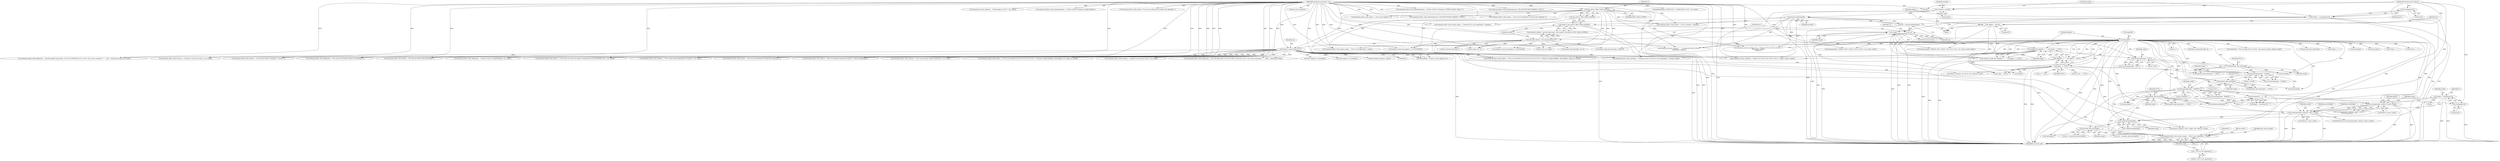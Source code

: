 digraph "0_atheme_c597156adc60a45b5f827793cd420945f47bc03b_1@pointer" {
"1000651" [label="(Call,command_fail(si, fault_nosuch_target, _(\"\2%s\2 is not registered.\"), target))"];
"1000462" [label="(Call,chanacs_source_flags(mc, si))"];
"1000171" [label="(Call,metadata_find(mc, \"private:close:closer\"))"];
"1000159" [label="(Call,!mc)"];
"1000154" [label="(Call,mc = mychan_find(channel))"];
"1000156" [label="(Call,mychan_find(channel))"];
"1000114" [label="(Call,*channel = parv[0])"];
"1000109" [label="(MethodParameterIn,char *parv[])"];
"1000177" [label="(Call,has_priv(si, PRIV_CHAN_AUSPEX))"];
"1000107" [label="(MethodParameterIn,sourceinfo_t *si)"];
"1000654" [label="(Call,_(\"\2%s\2 is not registered.\"))"];
"1000648" [label="(Call,myentity_find_ext(target))"];
"1000195" [label="(Call,target[0] == '+')"];
"1000190" [label="(Call,!target)"];
"1000120" [label="(Call,*target = sstrdup(parv[1]))"];
"1000122" [label="(Call,sstrdup(parv[1]))"];
"1000174" [label="(Call,target || !has_priv(si, PRIV_CHAN_AUSPEX))"];
"1000176" [label="(Call,!has_priv(si, PRIV_CHAN_AUSPEX))"];
"1000641" [label="(Call,validhostmask(target))"];
"1000304" [label="(Call,myentity_find_ext(target))"];
"1000300" [label="(Call,strcasecmp(target, \"MODIFY\"))"];
"1000247" [label="(Call,myentity_find_ext(target))"];
"1000243" [label="(Call,strcasecmp(target, \"CLEAR\"))"];
"1000224" [label="(Call,strcasecmp(target, \"LIST\"))"];
"1000192" [label="(Call,target && target[0] == '+' && flagstr == NULL)"];
"1000194" [label="(Call,target[0] == '+' && flagstr == NULL)"];
"1000200" [label="(Call,flagstr == NULL)"];
"1000127" [label="(Call,*flagstr = parv[2])"];
"1000228" [label="(Call,myentity_find_ext(target))"];
"1000511" [label="(Call,irccasecmp(target, entity(si->smu)->name))"];
"1000492" [label="(Call,irccasecmp(target, entity(si->smu)->name))"];
"1000340" [label="(Call,target = strdup(parv[2]))"];
"1000342" [label="(Call,strdup(parv[2]))"];
"1000328" [label="(Call,strchr(parv[2], ' '))"];
"1000501" [label="(Identifier,flagstr)"];
"1000249" [label="(Identifier,NULL)"];
"1000163" [label="(Identifier,si)"];
"1000156" [label="(Call,mychan_find(channel))"];
"1000116" [label="(Call,parv[0])"];
"1000191" [label="(Identifier,target)"];
"1000245" [label="(Literal,\"CLEAR\")"];
"1000645" [label="(Call,!(mt = myentity_find_ext(target)))"];
"1000655" [label="(Literal,\"\2%s\2 is not registered.\")"];
"1000378" [label="(Call,command_fail(si, fault_noprivs, _(\"You are not authorized to execute this command.\")))"];
"1000320" [label="(Call,command_fail(si, fault_needmoreparams, _(\"Syntax: FLAGS <#channel> MODIFY [target] <flags>\")))"];
"1000303" [label="(Call,myentity_find_ext(target) == NULL)"];
"1000176" [label="(Call,!has_priv(si, PRIV_CHAN_AUSPEX))"];
"1000199" [label="(Literal,'+')"];
"1000232" [label="(Call,do_list(si, mc, 0))"];
"1000179" [label="(Identifier,PRIV_CHAN_AUSPEX)"];
"1000435" [label="(Call,command_success_string(si, str1, _(\"Flags for \2%s\2 in \2%s\2 are \2%s\2.\"),\n\t\t\t\t\t\ttarget, channel,\n\t\t\t\t\t\tstr1))"];
"1000654" [label="(Call,_(\"\2%s\2 is not registered.\"))"];
"1000107" [label="(MethodParameterIn,sourceinfo_t *si)"];
"1000192" [label="(Call,target && target[0] == '+' && flagstr == NULL)"];
"1000656" [label="(Identifier,target)"];
"1000229" [label="(Identifier,target)"];
"1000143" [label="(Call,command_fail(si, fault_needmoreparams, STR_INSUFFICIENT_PARAMS, \"FLAGS\"))"];
"1000605" [label="(Call,command_fail(si, fault_badparams, _(\"Usage: FLAGS %s [target] [flags]\"), mc->name))"];
"1000281" [label="(Call,logcommand(si, CMDLOG_DO, \"CLEAR:FLAGS: \2%s\2\", mc->name))"];
"1000154" [label="(Call,mc = mychan_find(channel))"];
"1000527" [label="(Call,allow_flags(mc, restrictflags))"];
"1000196" [label="(Call,target[0])"];
"1000304" [label="(Call,myentity_find_ext(target))"];
"1000504" [label="(Call,command_fail(si, fault_noprivs, _(\"You are not authorized to execute this command.\")))"];
"1000230" [label="(Identifier,NULL)"];
"1000419" [label="(Call,chanacs_find_literal(mc, mt, 0))"];
"1000614" [label="(Call,command_fail(si, fault_badparams, _(\"Invalid template name given, use /%s%s TEMPLATE %s for a list\"), ircd->uses_rcommand ? \"\" : \"msg \", chansvs.me->disp, mc->name))"];
"1000172" [label="(Identifier,mc)"];
"1000582" [label="(Call,get_template_flags(mc, flagstr))"];
"1000652" [label="(Identifier,si)"];
"1000463" [label="(Identifier,mc)"];
"1000512" [label="(Identifier,target)"];
"1000228" [label="(Call,myentity_find_ext(target))"];
"1000306" [label="(Identifier,NULL)"];
"1000361" [label="(Call,!flagstr)"];
"1000493" [label="(Identifier,target)"];
"1000657" [label="(Return,return;)"];
"1000123" [label="(Call,parv[1])"];
"1000847" [label="(Call,command_fail(si, fault_toomany, _(\"Channel %s access list is full.\"), mc->name))"];
"1000300" [label="(Call,strcasecmp(target, \"MODIFY\"))"];
"1000226" [label="(Literal,\"LIST\")"];
"1000340" [label="(Call,target = strdup(parv[2]))"];
"1001010" [label="(Call,command_fail(si, fault_nochange, _(\"Channel access to \2%s\2 for \2%s\2 unchanged.\"), channel, target))"];
"1000693" [label="(Call,command_fail(si, fault_noprivs, _(\"You may not remove a founder's +f access.\")))"];
"1000373" [label="(Call,chanacs_source_has_flag(mc, si, CA_ACLVIEW))"];
"1000288" [label="(Call,command_success_nodata(si, _(\"Cleared flags in \2%s\2.\"), mc->name))"];
"1000243" [label="(Call,strcasecmp(target, \"CLEAR\"))"];
"1000649" [label="(Identifier,target)"];
"1000127" [label="(Call,*flagstr = parv[2])"];
"1000177" [label="(Call,has_priv(si, PRIV_CHAN_AUSPEX))"];
"1000328" [label="(Call,strchr(parv[2], ' '))"];
"1000148" [label="(Call,command_fail(si, fault_needmoreparams, _(\"Syntax: FLAGS <channel> [target] [flags]\")))"];
"1000211" [label="(Call,flags_to_bitmask(target, 0))"];
"1000170" [label="(Call,metadata_find(mc, \"private:close:closer\") && (target || !has_priv(si, PRIV_CHAN_AUSPEX)))"];
"1000236" [label="(Call,free(target))"];
"1000140" [label="(Identifier,parc)"];
"1000299" [label="(Call,!strcasecmp(target, \"MODIFY\"))"];
"1000464" [label="(Identifier,si)"];
"1001039" [label="(Call,verbose(mc, \"\2%s\2 set flags \2%s\2 on \2%s\2\", get_source_name(si), flagstr, target))"];
"1000329" [label="(Call,parv[2])"];
"1000174" [label="(Call,target || !has_priv(si, PRIV_CHAN_AUSPEX))"];
"1000916" [label="(Call,command_fail(si, fault_badparams, _(\"You may not set founder status on a hostmask.\")))"];
"1000510" [label="(ControlStructure,if (irccasecmp(target, entity(si->smu)->name)))"];
"1000260" [label="(Call,command_fail(si, fault_noprivs, \"You are not authorized to perform this operation.\"))"];
"1000385" [label="(Call,validhostmask(target))"];
"1000190" [label="(Call,!target)"];
"1000307" [label="(Block,)"];
"1000715" [label="(Call,command_fail(si, fault_noprivs, _(\"You may not remove the last founder.\")))"];
"1000399" [label="(Call,myentity_find_ext(target))"];
"1000597" [label="(Call,*target == '-')"];
"1000343" [label="(Call,parv[2])"];
"1000826" [label="(Call,command_fail(si, fault_noprivs, _(\"\2%s\2 does not wish to be added to channel access lists (NEVEROP set).\"), mt->name))"];
"1000526" [label="(Identifier,restrictflags)"];
"1000244" [label="(Identifier,target)"];
"1000332" [label="(Literal,' ')"];
"1000342" [label="(Call,strdup(parv[2]))"];
"1000646" [label="(Call,mt = myentity_find_ext(target))"];
"1000451" [label="(Call,logcommand(si, CMDLOG_GET, \"FLAGS: \2%s\2 on \2%s\2\", mc->name, target))"];
"1000251" [label="(Call,free(target))"];
"1000160" [label="(Identifier,mc)"];
"1000354" [label="(Call,command_fail(si, fault_noprivs, _(\"You are not logged in.\")))"];
"1000157" [label="(Identifier,channel)"];
"1000224" [label="(Call,strcasecmp(target, \"LIST\"))"];
"1000520" [label="(Identifier,restrictflags)"];
"1000129" [label="(Call,parv[2])"];
"1000492" [label="(Call,irccasecmp(target, entity(si->smu)->name))"];
"1000128" [label="(Identifier,flagstr)"];
"1000494" [label="(Call,entity(si->smu)->name)"];
"1000158" [label="(ControlStructure,if (!mc))"];
"1000651" [label="(Call,command_fail(si, fault_nosuch_target, _(\"\2%s\2 is not registered.\"), target))"];
"1000302" [label="(Literal,\"MODIFY\")"];
"1000773" [label="(Call,command_fail(si, fault_toomany, _(\"\2%s\2 cannot take foundership of a channel.\"), mt->name))"];
"1000225" [label="(Identifier,target)"];
"1000215" [label="(Call,do_list(si, mc, flags))"];
"1000115" [label="(Identifier,channel)"];
"1000424" [label="(Call,ca != NULL)"];
"1000201" [label="(Identifier,flagstr)"];
"1000315" [label="(Call,command_fail(si, fault_needmoreparams, STR_INSUFFICIENT_PARAMS, \"FLAGS\"))"];
"1001030" [label="(Call,logcommand(si, CMDLOG_SET, \"FLAGS: \2%s\2 \2%s\2 \2%s\2\", mc->name, target, flagstr))"];
"1000122" [label="(Call,sstrdup(parv[1]))"];
"1000741" [label="(Call,command_fail(si, fault_noprivs, _(\"Only %d founders allowed per channel.\"), chansvs.maxfounders))"];
"1001046" [label="(Call,free(target))"];
"1000641" [label="(Call,validhostmask(target))"];
"1000189" [label="(Call,!target || (target && target[0] == '+' && flagstr == NULL))"];
"1000247" [label="(Call,myentity_find_ext(target))"];
"1000642" [label="(Identifier,target)"];
"1000668" [label="(Call,chanacs_open(mc, mt, NULL, true, entity(si->smu)))"];
"1000109" [label="(MethodParameterIn,char *parv[])"];
"1000648" [label="(Call,myentity_find_ext(target))"];
"1000181" [label="(Call,command_fail(si, fault_noprivs, _(\"\2%s\2 is closed.\"), channel))"];
"1000200" [label="(Call,flagstr == NULL)"];
"1001042" [label="(Call,get_source_name(si))"];
"1000159" [label="(Call,!mc)"];
"1000121" [label="(Identifier,target)"];
"1000110" [label="(Block,)"];
"1000650" [label="(Block,)"];
"1000195" [label="(Call,target[0] == '+')"];
"1000223" [label="(Call,!strcasecmp(target, \"LIST\"))"];
"1000409" [label="(Call,free(target))"];
"1000120" [label="(Call,*target = sstrdup(parv[1]))"];
"1000513" [label="(Call,entity(si->smu)->name)"];
"1000351" [label="(Identifier,si)"];
"1000460" [label="(Call,restrictflags = chanacs_source_flags(mc, si))"];
"1000757" [label="(Call,command_fail(si, fault_toomany, _(\"\2%s\2 has too many channels registered.\"), mt->name))"];
"1000592" [label="(Call,*target == '+')"];
"1000248" [label="(Identifier,target)"];
"1000653" [label="(Identifier,fault_nosuch_target)"];
"1000202" [label="(Identifier,NULL)"];
"1000246" [label="(Call,myentity_find_ext(target) == NULL)"];
"1000486" [label="(Call,si->smu == NULL)"];
"1000601" [label="(Call,*target == '=')"];
"1000491" [label="(Call,irccasecmp(target, entity(si->smu)->name) ||\n\t\t\t\t\t\tstrcmp(flagstr, \"-*\"))"];
"1000976" [label="(Call,command_fail(si, fault_noprivs, _(\"You are not allowed to set \2%s\2 on \2%s\2 in \2%s\2.\"), bitmask_to_flags2(addflags, removeflags), target, mc->name))"];
"1000326" [label="(Call,flagstr = strchr(parv[2], ' '))"];
"1000175" [label="(Identifier,target)"];
"1000162" [label="(Call,command_fail(si, fault_nosuch_target, _(\"Channel \2%s\2 is not registered.\"), channel))"];
"1000155" [label="(Identifier,mc)"];
"1000194" [label="(Call,target[0] == '+' && flagstr == NULL)"];
"1000880" [label="(Call,command_fail(si, fault_noprivs, _(\"You are not allowed to set \2%s\2 on \2%s\2 in \2%s\2.\"), bitmask_to_flags2(addflags, removeflags), mt->name, mc->name))"];
"1000924" [label="(Call,chanacs_open(mc, NULL, target, true, entity(si->smu)))"];
"1000402" [label="(Call,command_fail(si, fault_nosuch_target, _(\"\2%s\2 is not registered.\"), target))"];
"1000444" [label="(Call,command_success_string(si, \"\", _(\"No flags for \2%s\2 in \2%s\2.\"),\n\t\t\t\t\t\ttarget, channel))"];
"1000242" [label="(Call,!strcasecmp(target, \"CLEAR\"))"];
"1000511" [label="(Call,irccasecmp(target, entity(si->smu)->name))"];
"1001023" [label="(Call,command_success_nodata(si, _(\"Flags \2%s\2 were set on \2%s\2 in \2%s\2.\"), flagstr, target, channel))"];
"1000389" [label="(Call,chanacs_find_host_literal(mc, target, 0))"];
"1000943" [label="(Call,command_fail(si, fault_toomany, _(\"Channel %s access list is full.\"), mc->name))"];
"1000305" [label="(Identifier,target)"];
"1000178" [label="(Identifier,si)"];
"1000658" [label="(Call,free(target))"];
"1000341" [label="(Identifier,target)"];
"1000462" [label="(Call,chanacs_source_flags(mc, si))"];
"1000173" [label="(Literal,\"private:close:closer\")"];
"1000301" [label="(Identifier,target)"];
"1000208" [label="(Call,target != NULL)"];
"1000114" [label="(Call,*channel = parv[0])"];
"1000308" [label="(Call,free(target))"];
"1000227" [label="(Call,myentity_find_ext(target) == NULL)"];
"1000193" [label="(Identifier,target)"];
"1000561" [label="(Call,command_fail(si, fault_badparams, _(\"No valid flags given, use /%s%s HELP FLAGS for a list\"), ircd->uses_rcommand ? \"\" : \"msg \", chansvs.me->disp))"];
"1001048" [label="(MethodReturn,static void)"];
"1000521" [label="(Call,allow_flags(mc, restrictflags))"];
"1000640" [label="(Call,!validhostmask(target))"];
"1000171" [label="(Call,metadata_find(mc, \"private:close:closer\"))"];
"1000255" [label="(Call,chanacs_source_has_flag(mc, si, CA_FOUNDER))"];
"1000651" -> "1000650"  [label="AST: "];
"1000651" -> "1000656"  [label="CFG: "];
"1000652" -> "1000651"  [label="AST: "];
"1000653" -> "1000651"  [label="AST: "];
"1000654" -> "1000651"  [label="AST: "];
"1000656" -> "1000651"  [label="AST: "];
"1000657" -> "1000651"  [label="CFG: "];
"1000651" -> "1001048"  [label="DDG: "];
"1000651" -> "1001048"  [label="DDG: "];
"1000651" -> "1001048"  [label="DDG: "];
"1000651" -> "1001048"  [label="DDG: "];
"1000651" -> "1001048"  [label="DDG: "];
"1000462" -> "1000651"  [label="DDG: "];
"1000107" -> "1000651"  [label="DDG: "];
"1000654" -> "1000651"  [label="DDG: "];
"1000648" -> "1000651"  [label="DDG: "];
"1000195" -> "1000651"  [label="DDG: "];
"1000462" -> "1000460"  [label="AST: "];
"1000462" -> "1000464"  [label="CFG: "];
"1000463" -> "1000462"  [label="AST: "];
"1000464" -> "1000462"  [label="AST: "];
"1000460" -> "1000462"  [label="CFG: "];
"1000462" -> "1001048"  [label="DDG: "];
"1000462" -> "1000460"  [label="DDG: "];
"1000462" -> "1000460"  [label="DDG: "];
"1000171" -> "1000462"  [label="DDG: "];
"1000177" -> "1000462"  [label="DDG: "];
"1000107" -> "1000462"  [label="DDG: "];
"1000462" -> "1000504"  [label="DDG: "];
"1000462" -> "1000521"  [label="DDG: "];
"1000462" -> "1000527"  [label="DDG: "];
"1000462" -> "1000561"  [label="DDG: "];
"1000462" -> "1000582"  [label="DDG: "];
"1000462" -> "1000605"  [label="DDG: "];
"1000462" -> "1000614"  [label="DDG: "];
"1000462" -> "1000668"  [label="DDG: "];
"1000462" -> "1000693"  [label="DDG: "];
"1000462" -> "1000715"  [label="DDG: "];
"1000462" -> "1000741"  [label="DDG: "];
"1000462" -> "1000757"  [label="DDG: "];
"1000462" -> "1000773"  [label="DDG: "];
"1000462" -> "1000826"  [label="DDG: "];
"1000462" -> "1000847"  [label="DDG: "];
"1000462" -> "1000880"  [label="DDG: "];
"1000462" -> "1000916"  [label="DDG: "];
"1000462" -> "1000924"  [label="DDG: "];
"1000462" -> "1000943"  [label="DDG: "];
"1000462" -> "1000976"  [label="DDG: "];
"1000462" -> "1001010"  [label="DDG: "];
"1000462" -> "1001023"  [label="DDG: "];
"1000171" -> "1000170"  [label="AST: "];
"1000171" -> "1000173"  [label="CFG: "];
"1000172" -> "1000171"  [label="AST: "];
"1000173" -> "1000171"  [label="AST: "];
"1000175" -> "1000171"  [label="CFG: "];
"1000170" -> "1000171"  [label="CFG: "];
"1000171" -> "1001048"  [label="DDG: "];
"1000171" -> "1000170"  [label="DDG: "];
"1000171" -> "1000170"  [label="DDG: "];
"1000159" -> "1000171"  [label="DDG: "];
"1000171" -> "1000215"  [label="DDG: "];
"1000171" -> "1000232"  [label="DDG: "];
"1000171" -> "1000255"  [label="DDG: "];
"1000171" -> "1000373"  [label="DDG: "];
"1000171" -> "1000389"  [label="DDG: "];
"1000171" -> "1000419"  [label="DDG: "];
"1000159" -> "1000158"  [label="AST: "];
"1000159" -> "1000160"  [label="CFG: "];
"1000160" -> "1000159"  [label="AST: "];
"1000163" -> "1000159"  [label="CFG: "];
"1000172" -> "1000159"  [label="CFG: "];
"1000159" -> "1001048"  [label="DDG: "];
"1000159" -> "1001048"  [label="DDG: "];
"1000154" -> "1000159"  [label="DDG: "];
"1000154" -> "1000110"  [label="AST: "];
"1000154" -> "1000156"  [label="CFG: "];
"1000155" -> "1000154"  [label="AST: "];
"1000156" -> "1000154"  [label="AST: "];
"1000160" -> "1000154"  [label="CFG: "];
"1000154" -> "1001048"  [label="DDG: "];
"1000156" -> "1000154"  [label="DDG: "];
"1000156" -> "1000157"  [label="CFG: "];
"1000157" -> "1000156"  [label="AST: "];
"1000156" -> "1001048"  [label="DDG: "];
"1000114" -> "1000156"  [label="DDG: "];
"1000156" -> "1000162"  [label="DDG: "];
"1000156" -> "1000181"  [label="DDG: "];
"1000156" -> "1000435"  [label="DDG: "];
"1000156" -> "1000444"  [label="DDG: "];
"1000156" -> "1001010"  [label="DDG: "];
"1000156" -> "1001023"  [label="DDG: "];
"1000114" -> "1000110"  [label="AST: "];
"1000114" -> "1000116"  [label="CFG: "];
"1000115" -> "1000114"  [label="AST: "];
"1000116" -> "1000114"  [label="AST: "];
"1000121" -> "1000114"  [label="CFG: "];
"1000114" -> "1001048"  [label="DDG: "];
"1000114" -> "1001048"  [label="DDG: "];
"1000109" -> "1000114"  [label="DDG: "];
"1000109" -> "1000106"  [label="AST: "];
"1000109" -> "1001048"  [label="DDG: "];
"1000109" -> "1000122"  [label="DDG: "];
"1000109" -> "1000127"  [label="DDG: "];
"1000109" -> "1000328"  [label="DDG: "];
"1000109" -> "1000342"  [label="DDG: "];
"1000177" -> "1000176"  [label="AST: "];
"1000177" -> "1000179"  [label="CFG: "];
"1000178" -> "1000177"  [label="AST: "];
"1000179" -> "1000177"  [label="AST: "];
"1000176" -> "1000177"  [label="CFG: "];
"1000177" -> "1001048"  [label="DDG: "];
"1000177" -> "1000176"  [label="DDG: "];
"1000177" -> "1000176"  [label="DDG: "];
"1000107" -> "1000177"  [label="DDG: "];
"1000177" -> "1000181"  [label="DDG: "];
"1000177" -> "1000215"  [label="DDG: "];
"1000177" -> "1000232"  [label="DDG: "];
"1000177" -> "1000255"  [label="DDG: "];
"1000177" -> "1000315"  [label="DDG: "];
"1000177" -> "1000354"  [label="DDG: "];
"1000177" -> "1000373"  [label="DDG: "];
"1000177" -> "1000378"  [label="DDG: "];
"1000177" -> "1000402"  [label="DDG: "];
"1000177" -> "1000435"  [label="DDG: "];
"1000177" -> "1000444"  [label="DDG: "];
"1000107" -> "1000106"  [label="AST: "];
"1000107" -> "1001048"  [label="DDG: "];
"1000107" -> "1000143"  [label="DDG: "];
"1000107" -> "1000148"  [label="DDG: "];
"1000107" -> "1000162"  [label="DDG: "];
"1000107" -> "1000181"  [label="DDG: "];
"1000107" -> "1000215"  [label="DDG: "];
"1000107" -> "1000232"  [label="DDG: "];
"1000107" -> "1000255"  [label="DDG: "];
"1000107" -> "1000260"  [label="DDG: "];
"1000107" -> "1000281"  [label="DDG: "];
"1000107" -> "1000288"  [label="DDG: "];
"1000107" -> "1000315"  [label="DDG: "];
"1000107" -> "1000320"  [label="DDG: "];
"1000107" -> "1000354"  [label="DDG: "];
"1000107" -> "1000373"  [label="DDG: "];
"1000107" -> "1000378"  [label="DDG: "];
"1000107" -> "1000402"  [label="DDG: "];
"1000107" -> "1000435"  [label="DDG: "];
"1000107" -> "1000444"  [label="DDG: "];
"1000107" -> "1000451"  [label="DDG: "];
"1000107" -> "1000504"  [label="DDG: "];
"1000107" -> "1000561"  [label="DDG: "];
"1000107" -> "1000605"  [label="DDG: "];
"1000107" -> "1000614"  [label="DDG: "];
"1000107" -> "1000693"  [label="DDG: "];
"1000107" -> "1000715"  [label="DDG: "];
"1000107" -> "1000741"  [label="DDG: "];
"1000107" -> "1000757"  [label="DDG: "];
"1000107" -> "1000773"  [label="DDG: "];
"1000107" -> "1000826"  [label="DDG: "];
"1000107" -> "1000847"  [label="DDG: "];
"1000107" -> "1000880"  [label="DDG: "];
"1000107" -> "1000916"  [label="DDG: "];
"1000107" -> "1000943"  [label="DDG: "];
"1000107" -> "1000976"  [label="DDG: "];
"1000107" -> "1001010"  [label="DDG: "];
"1000107" -> "1001023"  [label="DDG: "];
"1000107" -> "1001030"  [label="DDG: "];
"1000107" -> "1001042"  [label="DDG: "];
"1000654" -> "1000655"  [label="CFG: "];
"1000655" -> "1000654"  [label="AST: "];
"1000656" -> "1000654"  [label="CFG: "];
"1000648" -> "1000646"  [label="AST: "];
"1000648" -> "1000649"  [label="CFG: "];
"1000649" -> "1000648"  [label="AST: "];
"1000646" -> "1000648"  [label="CFG: "];
"1000648" -> "1000645"  [label="DDG: "];
"1000648" -> "1000646"  [label="DDG: "];
"1000195" -> "1000648"  [label="DDG: "];
"1000641" -> "1000648"  [label="DDG: "];
"1000648" -> "1000658"  [label="DDG: "];
"1000195" -> "1000194"  [label="AST: "];
"1000195" -> "1000199"  [label="CFG: "];
"1000196" -> "1000195"  [label="AST: "];
"1000199" -> "1000195"  [label="AST: "];
"1000201" -> "1000195"  [label="CFG: "];
"1000194" -> "1000195"  [label="CFG: "];
"1000195" -> "1001048"  [label="DDG: "];
"1000195" -> "1000192"  [label="DDG: "];
"1000195" -> "1000194"  [label="DDG: "];
"1000195" -> "1000194"  [label="DDG: "];
"1000190" -> "1000195"  [label="DDG: "];
"1000195" -> "1000208"  [label="DDG: "];
"1000195" -> "1000211"  [label="DDG: "];
"1000195" -> "1000224"  [label="DDG: "];
"1000195" -> "1000228"  [label="DDG: "];
"1000195" -> "1000236"  [label="DDG: "];
"1000195" -> "1000243"  [label="DDG: "];
"1000195" -> "1000247"  [label="DDG: "];
"1000195" -> "1000251"  [label="DDG: "];
"1000195" -> "1000300"  [label="DDG: "];
"1000195" -> "1000304"  [label="DDG: "];
"1000195" -> "1000308"  [label="DDG: "];
"1000195" -> "1000385"  [label="DDG: "];
"1000195" -> "1000389"  [label="DDG: "];
"1000195" -> "1000399"  [label="DDG: "];
"1000195" -> "1000402"  [label="DDG: "];
"1000195" -> "1000409"  [label="DDG: "];
"1000195" -> "1000435"  [label="DDG: "];
"1000195" -> "1000444"  [label="DDG: "];
"1000195" -> "1000451"  [label="DDG: "];
"1000195" -> "1000492"  [label="DDG: "];
"1000195" -> "1000511"  [label="DDG: "];
"1000195" -> "1000592"  [label="DDG: "];
"1000195" -> "1000597"  [label="DDG: "];
"1000195" -> "1000601"  [label="DDG: "];
"1000195" -> "1000641"  [label="DDG: "];
"1000195" -> "1000658"  [label="DDG: "];
"1000195" -> "1000924"  [label="DDG: "];
"1000195" -> "1000976"  [label="DDG: "];
"1000195" -> "1001010"  [label="DDG: "];
"1000195" -> "1001023"  [label="DDG: "];
"1000195" -> "1001030"  [label="DDG: "];
"1000195" -> "1001039"  [label="DDG: "];
"1000195" -> "1001046"  [label="DDG: "];
"1000190" -> "1000189"  [label="AST: "];
"1000190" -> "1000191"  [label="CFG: "];
"1000191" -> "1000190"  [label="AST: "];
"1000193" -> "1000190"  [label="CFG: "];
"1000189" -> "1000190"  [label="CFG: "];
"1000190" -> "1000189"  [label="DDG: "];
"1000120" -> "1000190"  [label="DDG: "];
"1000174" -> "1000190"  [label="DDG: "];
"1000190" -> "1000192"  [label="DDG: "];
"1000190" -> "1000208"  [label="DDG: "];
"1000190" -> "1000224"  [label="DDG: "];
"1000120" -> "1000110"  [label="AST: "];
"1000120" -> "1000122"  [label="CFG: "];
"1000121" -> "1000120"  [label="AST: "];
"1000122" -> "1000120"  [label="AST: "];
"1000128" -> "1000120"  [label="CFG: "];
"1000120" -> "1001048"  [label="DDG: "];
"1000120" -> "1001048"  [label="DDG: "];
"1000122" -> "1000120"  [label="DDG: "];
"1000120" -> "1000174"  [label="DDG: "];
"1000122" -> "1000123"  [label="CFG: "];
"1000123" -> "1000122"  [label="AST: "];
"1000122" -> "1001048"  [label="DDG: "];
"1000174" -> "1000170"  [label="AST: "];
"1000174" -> "1000175"  [label="CFG: "];
"1000174" -> "1000176"  [label="CFG: "];
"1000175" -> "1000174"  [label="AST: "];
"1000176" -> "1000174"  [label="AST: "];
"1000170" -> "1000174"  [label="CFG: "];
"1000174" -> "1001048"  [label="DDG: "];
"1000174" -> "1001048"  [label="DDG: "];
"1000174" -> "1000170"  [label="DDG: "];
"1000174" -> "1000170"  [label="DDG: "];
"1000176" -> "1000174"  [label="DDG: "];
"1000176" -> "1001048"  [label="DDG: "];
"1000641" -> "1000640"  [label="AST: "];
"1000641" -> "1000642"  [label="CFG: "];
"1000642" -> "1000641"  [label="AST: "];
"1000640" -> "1000641"  [label="CFG: "];
"1000641" -> "1001048"  [label="DDG: "];
"1000641" -> "1000640"  [label="DDG: "];
"1000304" -> "1000641"  [label="DDG: "];
"1000300" -> "1000641"  [label="DDG: "];
"1000511" -> "1000641"  [label="DDG: "];
"1000340" -> "1000641"  [label="DDG: "];
"1000641" -> "1000924"  [label="DDG: "];
"1000304" -> "1000303"  [label="AST: "];
"1000304" -> "1000305"  [label="CFG: "];
"1000305" -> "1000304"  [label="AST: "];
"1000306" -> "1000304"  [label="CFG: "];
"1000304" -> "1001048"  [label="DDG: "];
"1000304" -> "1000303"  [label="DDG: "];
"1000300" -> "1000304"  [label="DDG: "];
"1000304" -> "1000308"  [label="DDG: "];
"1000304" -> "1000385"  [label="DDG: "];
"1000304" -> "1000492"  [label="DDG: "];
"1000304" -> "1000511"  [label="DDG: "];
"1000300" -> "1000299"  [label="AST: "];
"1000300" -> "1000302"  [label="CFG: "];
"1000301" -> "1000300"  [label="AST: "];
"1000302" -> "1000300"  [label="AST: "];
"1000299" -> "1000300"  [label="CFG: "];
"1000300" -> "1001048"  [label="DDG: "];
"1000300" -> "1000299"  [label="DDG: "];
"1000300" -> "1000299"  [label="DDG: "];
"1000247" -> "1000300"  [label="DDG: "];
"1000243" -> "1000300"  [label="DDG: "];
"1000300" -> "1000308"  [label="DDG: "];
"1000300" -> "1000385"  [label="DDG: "];
"1000300" -> "1000492"  [label="DDG: "];
"1000300" -> "1000511"  [label="DDG: "];
"1000247" -> "1000246"  [label="AST: "];
"1000247" -> "1000248"  [label="CFG: "];
"1000248" -> "1000247"  [label="AST: "];
"1000249" -> "1000247"  [label="CFG: "];
"1000247" -> "1000246"  [label="DDG: "];
"1000243" -> "1000247"  [label="DDG: "];
"1000247" -> "1000251"  [label="DDG: "];
"1000243" -> "1000242"  [label="AST: "];
"1000243" -> "1000245"  [label="CFG: "];
"1000244" -> "1000243"  [label="AST: "];
"1000245" -> "1000243"  [label="AST: "];
"1000242" -> "1000243"  [label="CFG: "];
"1000243" -> "1000242"  [label="DDG: "];
"1000243" -> "1000242"  [label="DDG: "];
"1000224" -> "1000243"  [label="DDG: "];
"1000228" -> "1000243"  [label="DDG: "];
"1000243" -> "1000251"  [label="DDG: "];
"1000224" -> "1000223"  [label="AST: "];
"1000224" -> "1000226"  [label="CFG: "];
"1000225" -> "1000224"  [label="AST: "];
"1000226" -> "1000224"  [label="AST: "];
"1000223" -> "1000224"  [label="CFG: "];
"1000224" -> "1000223"  [label="DDG: "];
"1000224" -> "1000223"  [label="DDG: "];
"1000192" -> "1000224"  [label="DDG: "];
"1000224" -> "1000228"  [label="DDG: "];
"1000224" -> "1000236"  [label="DDG: "];
"1000192" -> "1000189"  [label="AST: "];
"1000192" -> "1000193"  [label="CFG: "];
"1000192" -> "1000194"  [label="CFG: "];
"1000193" -> "1000192"  [label="AST: "];
"1000194" -> "1000192"  [label="AST: "];
"1000189" -> "1000192"  [label="CFG: "];
"1000192" -> "1001048"  [label="DDG: "];
"1000192" -> "1000189"  [label="DDG: "];
"1000192" -> "1000189"  [label="DDG: "];
"1000194" -> "1000192"  [label="DDG: "];
"1000194" -> "1000192"  [label="DDG: "];
"1000192" -> "1000208"  [label="DDG: "];
"1000194" -> "1000200"  [label="CFG: "];
"1000200" -> "1000194"  [label="AST: "];
"1000194" -> "1001048"  [label="DDG: "];
"1000194" -> "1001048"  [label="DDG: "];
"1000200" -> "1000194"  [label="DDG: "];
"1000200" -> "1000194"  [label="DDG: "];
"1000200" -> "1000202"  [label="CFG: "];
"1000201" -> "1000200"  [label="AST: "];
"1000202" -> "1000200"  [label="AST: "];
"1000200" -> "1001048"  [label="DDG: "];
"1000200" -> "1001048"  [label="DDG: "];
"1000127" -> "1000200"  [label="DDG: "];
"1000200" -> "1000208"  [label="DDG: "];
"1000200" -> "1000227"  [label="DDG: "];
"1000200" -> "1000246"  [label="DDG: "];
"1000200" -> "1000303"  [label="DDG: "];
"1000200" -> "1000361"  [label="DDG: "];
"1000200" -> "1000424"  [label="DDG: "];
"1000200" -> "1000486"  [label="DDG: "];
"1000200" -> "1000668"  [label="DDG: "];
"1000200" -> "1000924"  [label="DDG: "];
"1000127" -> "1000110"  [label="AST: "];
"1000127" -> "1000129"  [label="CFG: "];
"1000128" -> "1000127"  [label="AST: "];
"1000129" -> "1000127"  [label="AST: "];
"1000140" -> "1000127"  [label="CFG: "];
"1000127" -> "1001048"  [label="DDG: "];
"1000127" -> "1001048"  [label="DDG: "];
"1000127" -> "1000361"  [label="DDG: "];
"1000228" -> "1000227"  [label="AST: "];
"1000228" -> "1000229"  [label="CFG: "];
"1000229" -> "1000228"  [label="AST: "];
"1000230" -> "1000228"  [label="CFG: "];
"1000228" -> "1000227"  [label="DDG: "];
"1000228" -> "1000236"  [label="DDG: "];
"1000511" -> "1000510"  [label="AST: "];
"1000511" -> "1000513"  [label="CFG: "];
"1000512" -> "1000511"  [label="AST: "];
"1000513" -> "1000511"  [label="AST: "];
"1000520" -> "1000511"  [label="CFG: "];
"1000526" -> "1000511"  [label="CFG: "];
"1000511" -> "1001048"  [label="DDG: "];
"1000511" -> "1001048"  [label="DDG: "];
"1000511" -> "1001048"  [label="DDG: "];
"1000492" -> "1000511"  [label="DDG: "];
"1000492" -> "1000511"  [label="DDG: "];
"1000340" -> "1000511"  [label="DDG: "];
"1000492" -> "1000491"  [label="AST: "];
"1000492" -> "1000494"  [label="CFG: "];
"1000493" -> "1000492"  [label="AST: "];
"1000494" -> "1000492"  [label="AST: "];
"1000501" -> "1000492"  [label="CFG: "];
"1000491" -> "1000492"  [label="CFG: "];
"1000492" -> "1001048"  [label="DDG: "];
"1000492" -> "1001048"  [label="DDG: "];
"1000492" -> "1000491"  [label="DDG: "];
"1000492" -> "1000491"  [label="DDG: "];
"1000340" -> "1000492"  [label="DDG: "];
"1000340" -> "1000307"  [label="AST: "];
"1000340" -> "1000342"  [label="CFG: "];
"1000341" -> "1000340"  [label="AST: "];
"1000342" -> "1000340"  [label="AST: "];
"1000351" -> "1000340"  [label="CFG: "];
"1000340" -> "1001048"  [label="DDG: "];
"1000340" -> "1001048"  [label="DDG: "];
"1000342" -> "1000340"  [label="DDG: "];
"1000340" -> "1000385"  [label="DDG: "];
"1000342" -> "1000343"  [label="CFG: "];
"1000343" -> "1000342"  [label="AST: "];
"1000342" -> "1001048"  [label="DDG: "];
"1000328" -> "1000342"  [label="DDG: "];
"1000328" -> "1000326"  [label="AST: "];
"1000328" -> "1000332"  [label="CFG: "];
"1000329" -> "1000328"  [label="AST: "];
"1000332" -> "1000328"  [label="AST: "];
"1000326" -> "1000328"  [label="CFG: "];
"1000328" -> "1000326"  [label="DDG: "];
"1000328" -> "1000326"  [label="DDG: "];
}
